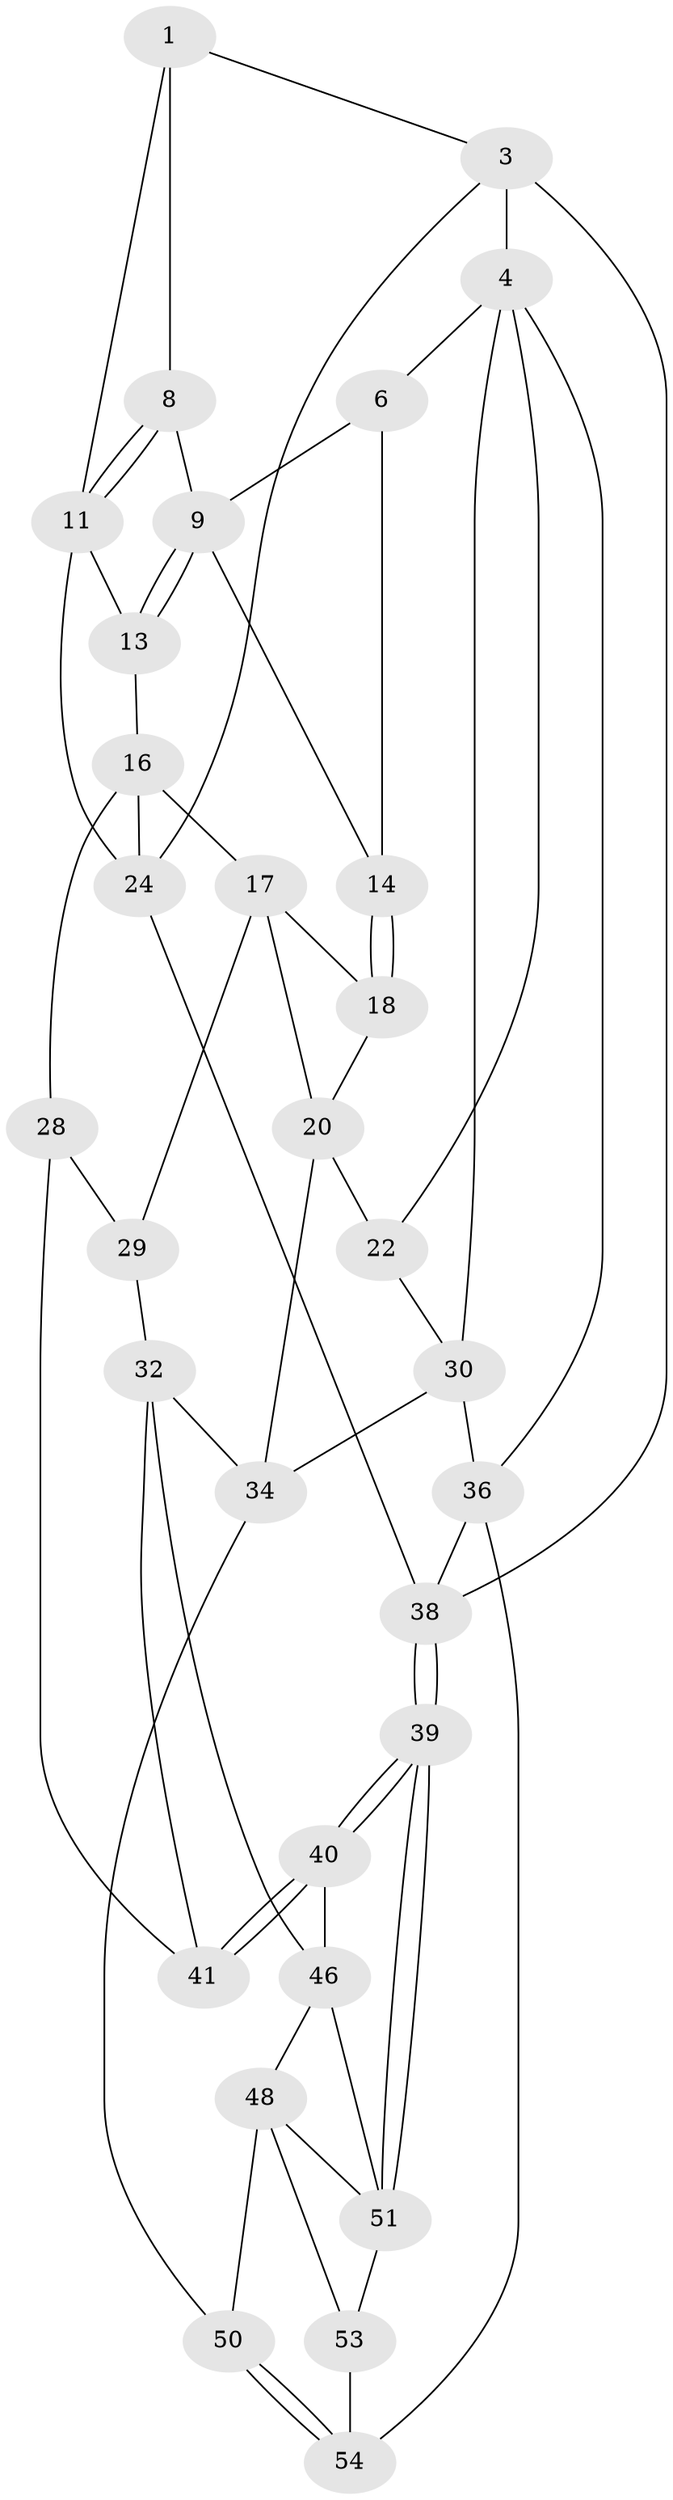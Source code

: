 // original degree distribution, {3: 0.03571428571428571, 5: 0.5, 4: 0.25, 6: 0.21428571428571427}
// Generated by graph-tools (version 1.1) at 2025/42/03/06/25 10:42:28]
// undirected, 31 vertices, 63 edges
graph export_dot {
graph [start="1"]
  node [color=gray90,style=filled];
  1 [pos="+0.7164848816486491+0",super="+2"];
  3 [pos="+1+0",super="+23"];
  4 [pos="+0+0",super="+5"];
  6 [pos="+0.10848197602173675+0",super="+7"];
  8 [pos="+0.7264463230763823+0.0591372330917391"];
  9 [pos="+0.6524057287652751+0.14783080911772523",super="+10"];
  11 [pos="+0.8471231165775678+0.15609976238051843",super="+12"];
  13 [pos="+0.7317846527807247+0.3018460948787542"];
  14 [pos="+0.5366378365238553+0.19631285041189803",super="+15"];
  16 [pos="+0.6681222608915609+0.35214956686635734",super="+26"];
  17 [pos="+0.5827249382272488+0.36875342363926755",super="+27"];
  18 [pos="+0.5375664292120005+0.25572426399553955",super="+19"];
  20 [pos="+0.2977672445072496+0.3855534754938022",super="+21"];
  22 [pos="+0.12378017106932077+0.4431109997842134"];
  24 [pos="+1+0.3794863149773096",super="+25"];
  28 [pos="+0.7626749419300746+0.5409937769691974",super="+42"];
  29 [pos="+0.559648804761833+0.5005905113888173",super="+31"];
  30 [pos="+0+0.32520851339860385",super="+35"];
  32 [pos="+0.506888144253762+0.6085536731222223",super="+33"];
  34 [pos="+0.22500887093929567+0.5373528427098657",super="+37"];
  36 [pos="+0+1"];
  38 [pos="+1+1",super="+43"];
  39 [pos="+1+1"];
  40 [pos="+0.7525928946459385+0.8589781226578721",super="+45"];
  41 [pos="+0.7186074640837+0.7299946321807115",super="+44"];
  46 [pos="+0.4822741744501687+0.807862372809237",super="+47"];
  48 [pos="+0.3921127914268562+0.8252524947773828",super="+49"];
  50 [pos="+0.2597779776561953+0.8534056388458329"];
  51 [pos="+0.7493454392273928+1",super="+52"];
  53 [pos="+0.3772538322469128+0.9237539944358907",super="+55"];
  54 [pos="+0.23979265755866594+1",super="+56"];
  1 -- 8;
  1 -- 3;
  1 -- 11;
  3 -- 4;
  3 -- 38 [weight=2];
  3 -- 24;
  4 -- 30;
  4 -- 36;
  4 -- 6;
  4 -- 22;
  6 -- 14;
  6 -- 9;
  8 -- 9;
  8 -- 11;
  8 -- 11;
  9 -- 13;
  9 -- 13;
  9 -- 14;
  11 -- 24;
  11 -- 13;
  13 -- 16;
  14 -- 18 [weight=2];
  14 -- 18;
  16 -- 17;
  16 -- 24;
  16 -- 28;
  17 -- 18;
  17 -- 20;
  17 -- 29;
  18 -- 20;
  20 -- 34;
  20 -- 22;
  22 -- 30;
  24 -- 38;
  28 -- 29 [weight=2];
  28 -- 41;
  29 -- 32;
  30 -- 34;
  30 -- 36;
  32 -- 34;
  32 -- 41;
  32 -- 46;
  34 -- 50;
  36 -- 54;
  36 -- 38;
  38 -- 39;
  38 -- 39;
  39 -- 40;
  39 -- 40;
  39 -- 51;
  39 -- 51;
  40 -- 41 [weight=2];
  40 -- 41;
  40 -- 46;
  46 -- 51;
  46 -- 48;
  48 -- 50;
  48 -- 53;
  48 -- 51;
  50 -- 54;
  50 -- 54;
  51 -- 53;
  53 -- 54 [weight=2];
}
